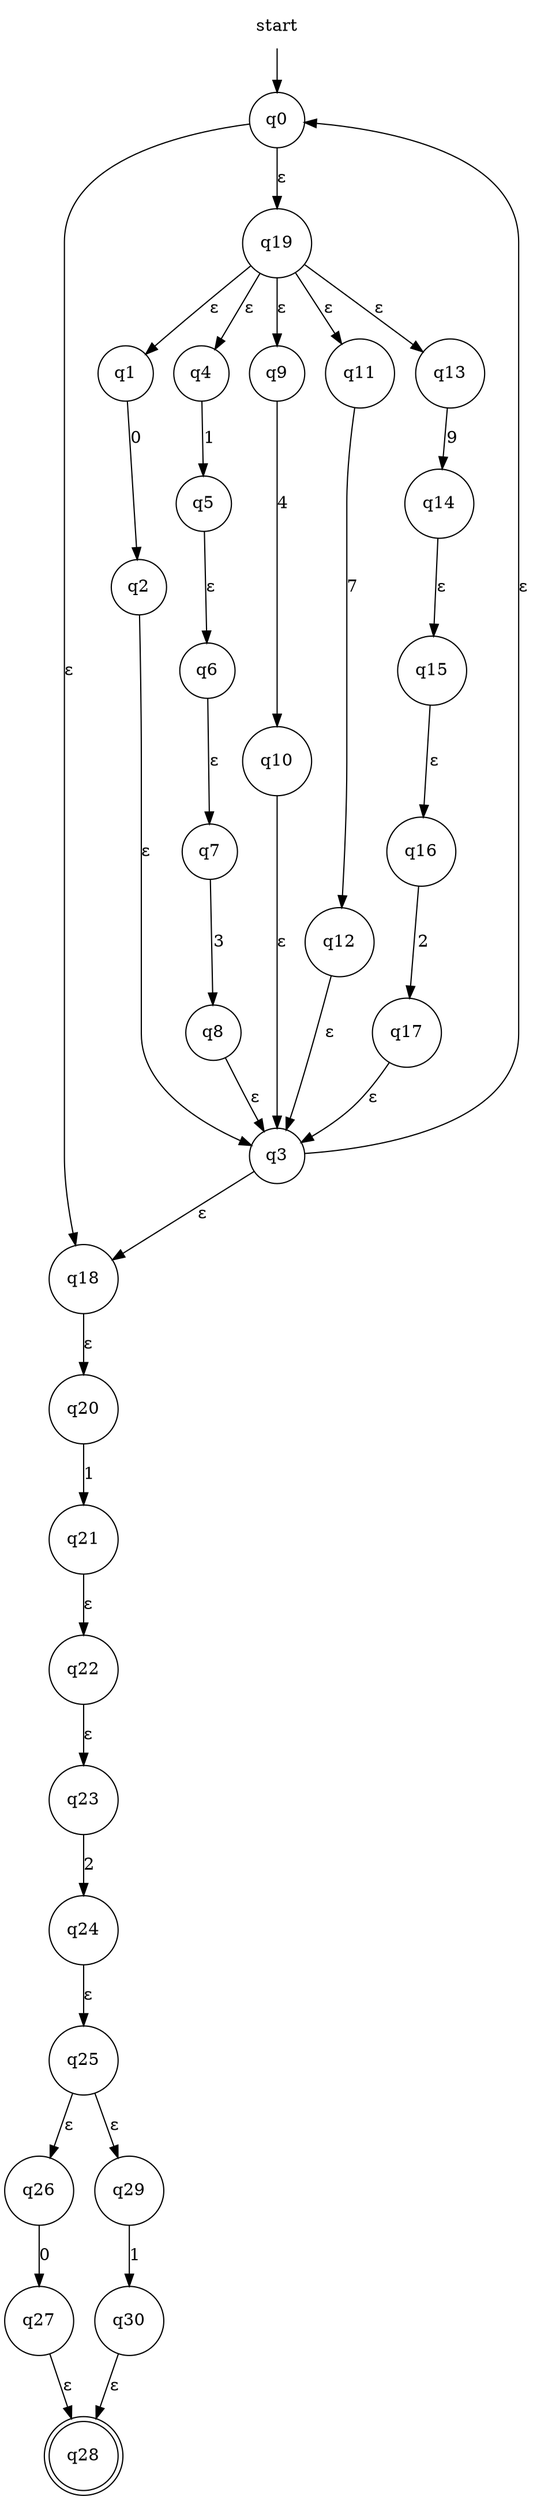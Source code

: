 digraph automaton {
    node [shape=none]; start;
    node [shape=doublecircle]; "q28";
    node [shape=circle];
    start -> "q0";
    "q0" -> "q18" [label="&epsilon;"];
    "q0" -> "q19" [label="&epsilon;"];
    "q1" -> "q2" [label="0"];
    "q2" -> "q3" [label="&epsilon;"];
    "q3" -> "q0" [label="&epsilon;"];
    "q3" -> "q18" [label="&epsilon;"];
    "q4" -> "q5" [label="1"];
    "q5" -> "q6" [label="&epsilon;"];
    "q6" -> "q7" [label="&epsilon;"];
    "q7" -> "q8" [label="3"];
    "q8" -> "q3" [label="&epsilon;"];
    "q9" -> "q10" [label="4"];
    "q10" -> "q3" [label="&epsilon;"];
    "q11" -> "q12" [label="7"];
    "q12" -> "q3" [label="&epsilon;"];
    "q13" -> "q14" [label="9"];
    "q14" -> "q15" [label="&epsilon;"];
    "q15" -> "q16" [label="&epsilon;"];
    "q16" -> "q17" [label="2"];
    "q17" -> "q3" [label="&epsilon;"];
    "q18" -> "q20" [label="&epsilon;"];
    "q19" -> "q1" [label="&epsilon;"];
    "q19" -> "q4" [label="&epsilon;"];
    "q19" -> "q9" [label="&epsilon;"];
    "q19" -> "q11" [label="&epsilon;"];
    "q19" -> "q13" [label="&epsilon;"];
    "q20" -> "q21" [label="1"];
    "q21" -> "q22" [label="&epsilon;"];
    "q22" -> "q23" [label="&epsilon;"];
    "q23" -> "q24" [label="2"];
    "q24" -> "q25" [label="&epsilon;"];
    "q25" -> "q26" [label="&epsilon;"];
    "q25" -> "q29" [label="&epsilon;"];
    "q26" -> "q27" [label="0"];
    "q27" -> "q28" [label="&epsilon;"];
    "q29" -> "q30" [label="1"];
    "q30" -> "q28" [label="&epsilon;"];
}
